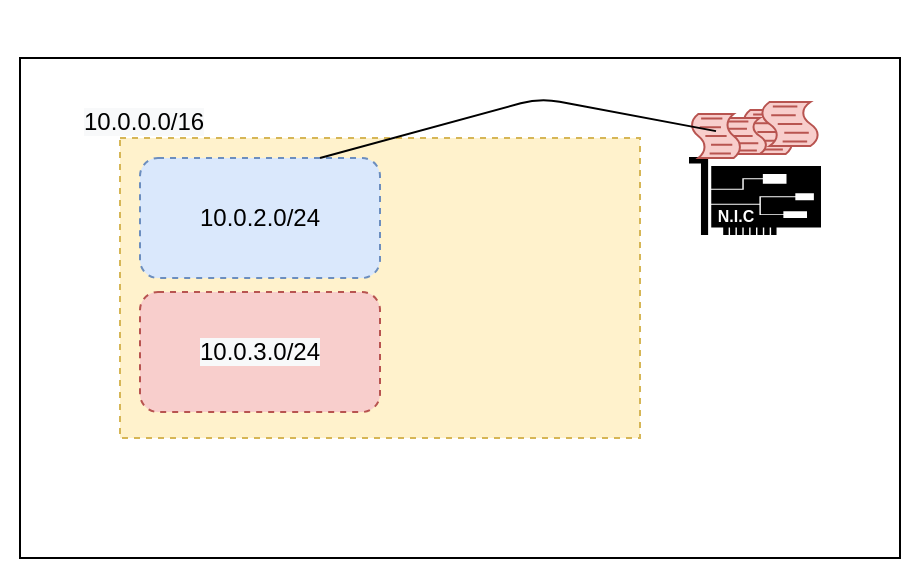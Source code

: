 <mxfile version="13.8.0" type="github"><diagram id="vmToqqKbgE1CIolg7aDD" name="Page-1"><mxGraphModel dx="946" dy="370" grid="1" gridSize="10" guides="1" tooltips="1" connect="1" arrows="1" fold="1" page="1" pageScale="1" pageWidth="850" pageHeight="1100" math="0" shadow="0"><root><mxCell id="0"/><mxCell id="1" parent="0"/><mxCell id="g7jBCpD-UP3wj2NxUEHt-2" value="" style="rounded=0;whiteSpace=wrap;html=1;" vertex="1" parent="1"><mxGeometry x="90" y="120" width="440" height="250" as="geometry"/></mxCell><mxCell id="g7jBCpD-UP3wj2NxUEHt-4" value="" style="rounded=0;whiteSpace=wrap;html=1;dashed=1;fillColor=#fff2cc;strokeColor=#d6b656;" vertex="1" parent="1"><mxGeometry x="140" y="160" width="260" height="150" as="geometry"/></mxCell><mxCell id="g7jBCpD-UP3wj2NxUEHt-5" value="10.0.2.0/24" style="rounded=1;whiteSpace=wrap;html=1;dashed=1;fillColor=#dae8fc;strokeColor=#6c8ebf;" vertex="1" parent="1"><mxGeometry x="150" y="170" width="120" height="60" as="geometry"/></mxCell><mxCell id="g7jBCpD-UP3wj2NxUEHt-6" value="&lt;span style=&quot;color: rgb(0 , 0 , 0) ; font-family: &amp;#34;helvetica&amp;#34; ; font-size: 12px ; font-style: normal ; font-weight: 400 ; letter-spacing: normal ; text-align: center ; text-indent: 0px ; text-transform: none ; word-spacing: 0px ; background-color: rgb(248 , 249 , 250) ; display: inline ; float: none&quot;&gt;10.0.3.0/24&lt;/span&gt;" style="rounded=1;whiteSpace=wrap;html=1;dashed=1;strokeColor=#b85450;fillColor=#f8cecc;" vertex="1" parent="1"><mxGeometry x="150" y="237" width="120" height="60" as="geometry"/></mxCell><mxCell id="g7jBCpD-UP3wj2NxUEHt-7" value="" style="pointerEvents=1;shadow=0;dashed=0;html=1;labelPosition=center;verticalLabelPosition=bottom;verticalAlign=top;outlineConnect=0;align=center;shape=mxgraph.office.devices.nic;fillColor=#000000;" vertex="1" parent="1"><mxGeometry x="425" y="170" width="65" height="38" as="geometry"/></mxCell><mxCell id="g7jBCpD-UP3wj2NxUEHt-9" value="" style="shape=mxgraph.bpmn.script_task;html=1;outlineConnect=0;strokeColor=#b85450;fillColor=#f8cecc;" vertex="1" parent="1"><mxGeometry x="451" y="146" width="26" height="22" as="geometry"/></mxCell><mxCell id="g7jBCpD-UP3wj2NxUEHt-11" value="" style="shape=mxgraph.bpmn.script_task;html=1;outlineConnect=0;strokeColor=#b85450;fillColor=#f8cecc;" vertex="1" parent="1"><mxGeometry x="460" y="142" width="30" height="22" as="geometry"/></mxCell><mxCell id="g7jBCpD-UP3wj2NxUEHt-12" value="" style="shape=mxgraph.bpmn.script_task;html=1;outlineConnect=0;strokeColor=#b85450;fillColor=#f8cecc;" vertex="1" parent="1"><mxGeometry x="438" y="150" width="26" height="18" as="geometry"/></mxCell><mxCell id="g7jBCpD-UP3wj2NxUEHt-13" value="" style="shape=mxgraph.bpmn.script_task;html=1;outlineConnect=0;strokeColor=#b85450;fillColor=#f8cecc;" vertex="1" parent="1"><mxGeometry x="425" y="148" width="26" height="22" as="geometry"/></mxCell><mxCell id="g7jBCpD-UP3wj2NxUEHt-16" value="" style="endArrow=none;html=1;jumpStyle=arc;" edge="1" parent="1" target="g7jBCpD-UP3wj2NxUEHt-12"><mxGeometry width="50" height="50" relative="1" as="geometry"><mxPoint x="240" y="170" as="sourcePoint"/><mxPoint x="290" y="120" as="targetPoint"/><Array as="points"><mxPoint x="350" y="140"/></Array></mxGeometry></mxCell><mxCell id="g7jBCpD-UP3wj2NxUEHt-18" value="&lt;span style=&quot;color: rgb(0 , 0 , 0) ; font-family: &amp;#34;helvetica&amp;#34; ; font-size: 12px ; font-style: normal ; font-weight: 400 ; letter-spacing: normal ; text-align: center ; text-indent: 0px ; text-transform: none ; word-spacing: 0px ; background-color: rgb(248 , 249 , 250) ; display: inline ; float: none&quot;&gt;10.0.0.0/16&lt;/span&gt;" style="text;whiteSpace=wrap;html=1;" vertex="1" parent="1"><mxGeometry x="120" y="138" width="90" height="30" as="geometry"/></mxCell><mxCell id="g7jBCpD-UP3wj2NxUEHt-19" value="&lt;b&gt;&lt;u&gt;&lt;font style=&quot;font-size: 8px&quot; color=&quot;#ffffff&quot;&gt;N.I.C&lt;/font&gt;&lt;/u&gt;&lt;/b&gt;" style="text;html=1;align=center;verticalAlign=middle;whiteSpace=wrap;rounded=0;rotation=0;" vertex="1" parent="1"><mxGeometry x="438" y="188" width="20" height="20" as="geometry"/></mxCell><mxCell id="g7jBCpD-UP3wj2NxUEHt-30" value="" style="shape=image;html=1;verticalAlign=top;verticalLabelPosition=bottom;labelBackgroundColor=#ffffff;imageAspect=0;aspect=fixed;image=https://cdn0.iconfinder.com/data/icons/fatcow/32/parrot.png;strokeColor=#3D4AFF;fillColor=#000000;" vertex="1" parent="1"><mxGeometry x="80" y="91" width="32" height="32" as="geometry"/></mxCell></root></mxGraphModel></diagram></mxfile>